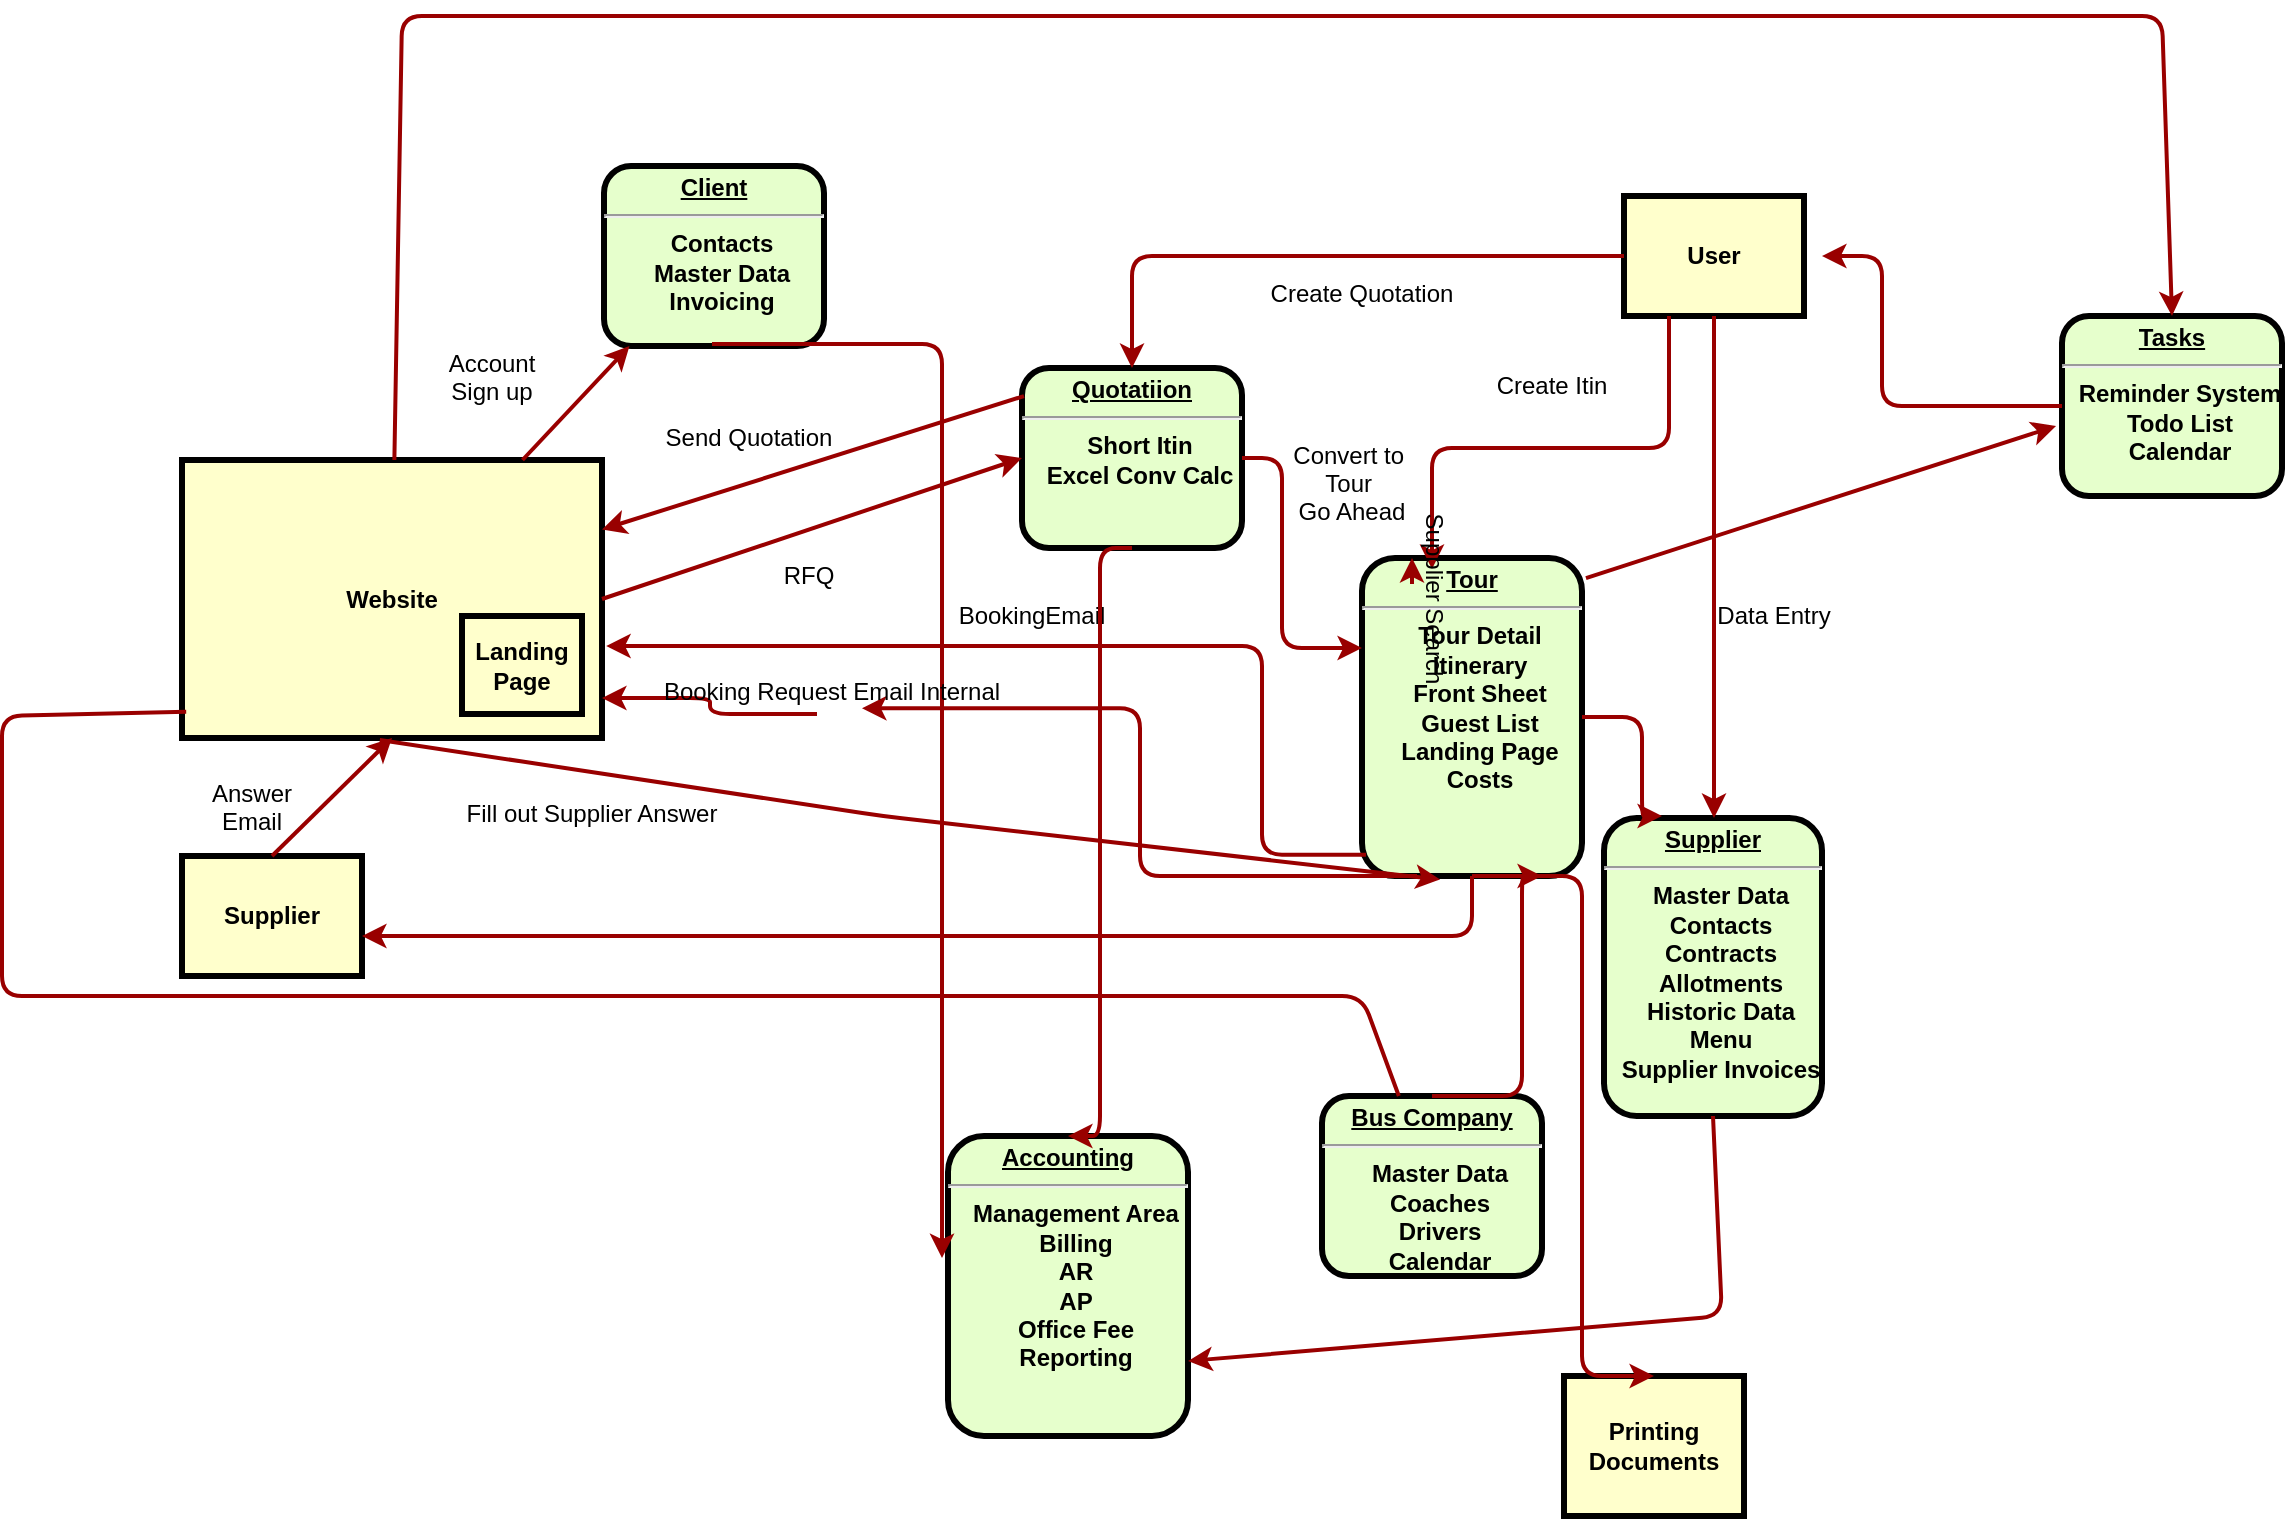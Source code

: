 <mxfile version="21.6.8" type="embed">
  <diagram name="Page-1" id="c7558073-3199-34d8-9f00-42111426c3f3">
    <mxGraphModel grid="1" page="1" gridSize="10" guides="1" tooltips="1" connect="1" arrows="1" fold="1" pageScale="1" pageWidth="826" pageHeight="1169" background="none" math="0" shadow="0">
      <root>
        <mxCell id="0" />
        <mxCell id="1" parent="0" />
        <mxCell id="2" value="&lt;p style=&quot;margin: 0px; margin-top: 4px; text-align: center; text-decoration: underline;&quot;&gt;&lt;strong&gt;Client&lt;br&gt;&lt;/strong&gt;&lt;/p&gt;&lt;hr&gt;&lt;p style=&quot;margin: 0px; margin-left: 8px;&quot;&gt;Contacts&lt;/p&gt;&lt;p style=&quot;margin: 0px; margin-left: 8px;&quot;&gt;Master Data&lt;br&gt;Invoicing&lt;/p&gt;" style="verticalAlign=middle;align=center;overflow=fill;fontSize=12;fontFamily=Helvetica;html=1;rounded=1;fontStyle=1;strokeWidth=3;fillColor=#E6FFCC" vertex="1" parent="1">
          <mxGeometry x="181" y="45" width="110" height="90" as="geometry" />
        </mxCell>
        <mxCell id="4" value="Website" style="whiteSpace=wrap;align=center;verticalAlign=middle;fontStyle=1;strokeWidth=3;fillColor=#FFFFCC" vertex="1" parent="1">
          <mxGeometry x="-30" y="192" width="210" height="139" as="geometry" />
        </mxCell>
        <mxCell id="6" value="&lt;p style=&quot;margin: 0px; margin-top: 4px; text-align: center; text-decoration: underline;&quot;&gt;&lt;strong&gt;Quotatiion&lt;br&gt;&lt;/strong&gt;&lt;/p&gt;&lt;hr&gt;&lt;p style=&quot;margin: 0px; margin-left: 8px;&quot;&gt;Short Itin&lt;/p&gt;&lt;p style=&quot;margin: 0px; margin-left: 8px;&quot;&gt;Excel Conv Calc&lt;/p&gt;&lt;p style=&quot;margin: 0px; margin-left: 8px;&quot;&gt;&lt;br&gt;&lt;/p&gt;" style="verticalAlign=middle;align=center;overflow=fill;fontSize=12;fontFamily=Helvetica;html=1;rounded=1;fontStyle=1;strokeWidth=3;fillColor=#E6FFCC" vertex="1" parent="1">
          <mxGeometry x="390" y="146" width="110" height="90" as="geometry" />
        </mxCell>
        <mxCell id="7" value="&lt;p style=&quot;margin: 0px; margin-top: 4px; text-align: center; text-decoration: underline;&quot;&gt;&lt;strong&gt;Supplier&lt;br&gt;&lt;/strong&gt;&lt;/p&gt;&lt;hr&gt;&lt;p style=&quot;margin: 0px; margin-left: 8px;&quot;&gt;Master Data&lt;/p&gt;&lt;p style=&quot;margin: 0px; margin-left: 8px;&quot;&gt;Contacts&lt;/p&gt;&lt;p style=&quot;margin: 0px; margin-left: 8px;&quot;&gt;Contracts&lt;/p&gt;&lt;p style=&quot;margin: 0px; margin-left: 8px;&quot;&gt;Allotments&lt;/p&gt;&lt;p style=&quot;margin: 0px; margin-left: 8px;&quot;&gt;Historic Data&lt;/p&gt;&lt;p style=&quot;margin: 0px; margin-left: 8px;&quot;&gt;Menu&lt;/p&gt;&lt;p style=&quot;margin: 0px; margin-left: 8px;&quot;&gt;Supplier Invoices&lt;/p&gt;" style="verticalAlign=middle;align=center;overflow=fill;fontSize=12;fontFamily=Helvetica;html=1;rounded=1;fontStyle=1;strokeWidth=3;fillColor=#E6FFCC" vertex="1" parent="1">
          <mxGeometry x="681" y="371" width="109" height="149" as="geometry" />
        </mxCell>
        <mxCell id="8" value="&lt;p style=&quot;margin: 0px; margin-top: 4px; text-align: center; text-decoration: underline;&quot;&gt;&lt;strong&gt;Tour&lt;/strong&gt;&lt;/p&gt;&lt;hr&gt;&lt;p style=&quot;margin: 0px; margin-left: 8px;&quot;&gt;Tour Detail&lt;/p&gt;&lt;p style=&quot;margin: 0px; margin-left: 8px;&quot;&gt;Itinerary&lt;/p&gt;&lt;p style=&quot;margin: 0px; margin-left: 8px;&quot;&gt;Front Sheet&lt;/p&gt;&lt;p style=&quot;margin: 0px; margin-left: 8px;&quot;&gt;Guest List&lt;/p&gt;&lt;p style=&quot;margin: 0px; margin-left: 8px;&quot;&gt;Landing Page&lt;/p&gt;&lt;p style=&quot;margin: 0px; margin-left: 8px;&quot;&gt;Costs&lt;/p&gt;" style="verticalAlign=middle;align=center;overflow=fill;fontSize=12;fontFamily=Helvetica;html=1;rounded=1;fontStyle=1;strokeWidth=3;fillColor=#E6FFCC" vertex="1" parent="1">
          <mxGeometry x="560" y="241" width="110" height="159" as="geometry" />
        </mxCell>
        <mxCell id="9" value="&lt;p style=&quot;margin: 0px; margin-top: 4px; text-align: center; text-decoration: underline;&quot;&gt;&lt;strong&gt;&lt;strong&gt;Bus Company&lt;/strong&gt;&lt;br&gt;&lt;/strong&gt;&lt;/p&gt;&lt;hr&gt;&lt;p style=&quot;margin: 0px; margin-left: 8px;&quot;&gt;Master Data&lt;/p&gt;&lt;p style=&quot;margin: 0px; margin-left: 8px;&quot;&gt;Coaches&lt;/p&gt;&lt;p style=&quot;margin: 0px; margin-left: 8px;&quot;&gt;Drivers&lt;/p&gt;&lt;p style=&quot;margin: 0px; margin-left: 8px;&quot;&gt;Calendar&lt;/p&gt;&lt;p style=&quot;margin: 0px; margin-left: 8px;&quot;&gt;&lt;br&gt;&lt;/p&gt;" style="verticalAlign=middle;align=center;overflow=fill;fontSize=12;fontFamily=Helvetica;html=1;rounded=1;fontStyle=1;strokeWidth=3;fillColor=#E6FFCC" vertex="1" parent="1">
          <mxGeometry x="540" y="510" width="110" height="90" as="geometry" />
        </mxCell>
        <mxCell id="10" value="&lt;p style=&quot;margin: 0px; margin-top: 4px; text-align: center; text-decoration: underline;&quot;&gt;Tasks&lt;/p&gt;&lt;hr&gt;&lt;p style=&quot;margin: 0px; margin-left: 8px;&quot;&gt;Reminder System&lt;/p&gt;&lt;p style=&quot;margin: 0px; margin-left: 8px;&quot;&gt;Todo List&lt;/p&gt;&lt;p style=&quot;margin: 0px; margin-left: 8px;&quot;&gt;Calendar&lt;/p&gt;" style="verticalAlign=middle;align=center;overflow=fill;fontSize=12;fontFamily=Helvetica;html=1;rounded=1;fontStyle=1;strokeWidth=3;fillColor=#E6FFCC" vertex="1" parent="1">
          <mxGeometry x="910.0" y="120" width="110" height="90" as="geometry" />
        </mxCell>
        <mxCell id="12" value="User" style="whiteSpace=wrap;align=center;verticalAlign=middle;fontStyle=1;strokeWidth=3;fillColor=#FFFFCC" vertex="1" parent="1">
          <mxGeometry x="691" y="60.0" width="90" height="60" as="geometry" />
        </mxCell>
        <mxCell id="14" value="Supplier" style="whiteSpace=wrap;align=center;verticalAlign=middle;fontStyle=1;strokeWidth=3;fillColor=#FFFFCC" vertex="1" parent="1">
          <mxGeometry x="-30.0" y="390.0" width="90" height="60" as="geometry" />
        </mxCell>
        <mxCell id="15" value="Printing&#xa;Documents" style="whiteSpace=wrap;align=center;verticalAlign=middle;fontStyle=1;strokeWidth=3;fillColor=#FFFFCC" vertex="1" parent="1">
          <mxGeometry x="661" y="650" width="90" height="70" as="geometry" />
        </mxCell>
        <mxCell id="37" value="" style="edgeStyle=none;noEdgeStyle=1;strokeColor=#990000;strokeWidth=2" edge="1" parent="1" source="4" target="2">
          <mxGeometry width="100" height="100" relative="1" as="geometry">
            <mxPoint x="280" y="190" as="sourcePoint" />
            <mxPoint x="380" y="90" as="targetPoint" />
          </mxGeometry>
        </mxCell>
        <mxCell id="11" value="&lt;p style=&quot;margin: 0px; margin-top: 4px; text-align: center; text-decoration: underline;&quot;&gt;&lt;strong&gt;Accounting&lt;/strong&gt;&lt;/p&gt;&lt;hr&gt;&lt;p style=&quot;margin: 0px; margin-left: 8px;&quot;&gt;Management Area&lt;/p&gt;&lt;p style=&quot;margin: 0px; margin-left: 8px;&quot;&gt;Billing&lt;/p&gt;&lt;p style=&quot;margin: 0px; margin-left: 8px;&quot;&gt;AR&lt;/p&gt;&lt;p style=&quot;margin: 0px; margin-left: 8px;&quot;&gt;AP&lt;/p&gt;&lt;p style=&quot;margin: 0px; margin-left: 8px;&quot;&gt;Office Fee&lt;/p&gt;&lt;p style=&quot;margin: 0px; margin-left: 8px;&quot;&gt;Reporting&lt;/p&gt;" style="verticalAlign=middle;align=center;overflow=fill;fontSize=12;fontFamily=Helvetica;html=1;rounded=1;fontStyle=1;strokeWidth=3;fillColor=#E6FFCC" vertex="1" parent="1">
          <mxGeometry x="353" y="530" width="120" height="150" as="geometry" />
        </mxCell>
        <mxCell id="51" value="" style="endArrow=none;noEdgeStyle=1;strokeColor=#990000;strokeWidth=2;entryX=0.01;entryY=0.906;entryDx=0;entryDy=0;entryPerimeter=0;" edge="1" parent="1" source="9" target="4">
          <mxGeometry relative="1" as="geometry">
            <mxPoint x="205.008" y="481" as="sourcePoint" />
            <mxPoint x="-120" y="270" as="targetPoint" />
            <Array as="points">
              <mxPoint x="560" y="460" />
              <mxPoint x="-120" y="460" />
              <mxPoint x="-120" y="320" />
            </Array>
          </mxGeometry>
        </mxCell>
        <mxCell id="54" value="RFQ" style="text;spacingTop=-5;align=center" vertex="1" parent="1">
          <mxGeometry x="268.5" y="241" width="30" height="20" as="geometry" />
        </mxCell>
        <mxCell id="61" value="Convert to &#xa;Tour &#xa;Go Ahead" style="text;spacingTop=-5;align=center" vertex="1" parent="1">
          <mxGeometry x="540.0" y="181.0" width="30" height="20" as="geometry" />
        </mxCell>
        <mxCell id="62" value="Create Quotation" style="text;spacingTop=-5;align=center" vertex="1" parent="1">
          <mxGeometry x="545.0" y="100.0" width="30" height="20" as="geometry" />
        </mxCell>
        <mxCell id="63" value="Create Itin" style="text;spacingTop=-5;align=center" vertex="1" parent="1">
          <mxGeometry x="640" y="146.0" width="30" height="20" as="geometry" />
        </mxCell>
        <mxCell id="64" value="Data Entry" style="text;spacingTop=-5;align=center" vertex="1" parent="1">
          <mxGeometry x="751.0" y="261.0" width="30" height="20" as="geometry" />
        </mxCell>
        <mxCell id="65" value="" style="edgeStyle=elbowEdgeStyle;elbow=horizontal;strokeColor=#990000;strokeWidth=2" edge="1" parent="1" source="12" target="6">
          <mxGeometry width="100" height="100" relative="1" as="geometry">
            <mxPoint x="360" y="80.0" as="sourcePoint" />
            <mxPoint x="260" y="180.0" as="targetPoint" />
            <Array as="points">
              <mxPoint x="445" y="140" />
            </Array>
          </mxGeometry>
        </mxCell>
        <mxCell id="66" value="" style="edgeStyle=elbowEdgeStyle;elbow=vertical;strokeColor=#990000;strokeWidth=2;exitX=0.25;exitY=1;exitDx=0;exitDy=0;" edge="1" parent="1" source="74" target="8">
          <mxGeometry width="100" height="100" relative="1" as="geometry">
            <mxPoint x="630" y="150" as="sourcePoint" />
            <mxPoint x="530" y="250" as="targetPoint" />
          </mxGeometry>
        </mxCell>
        <mxCell id="67" value="" style="edgeStyle=elbowEdgeStyle;elbow=horizontal;strokeColor=#990000;strokeWidth=2" edge="1" parent="1" source="12" target="7">
          <mxGeometry width="100" height="100" relative="1" as="geometry">
            <mxPoint x="760.0" y="260" as="sourcePoint" />
            <mxPoint x="660.0" y="360" as="targetPoint" />
          </mxGeometry>
        </mxCell>
        <mxCell id="69" value="" style="edgeStyle=segmentEdgeStyle;strokeColor=#990000;strokeWidth=2" edge="1" parent="1" source="6" target="8">
          <mxGeometry width="100" height="100" relative="1" as="geometry">
            <mxPoint x="340" y="360" as="sourcePoint" />
            <mxPoint x="440" y="260" as="targetPoint" />
            <Array as="points">
              <mxPoint x="520" y="191" />
              <mxPoint x="520" y="286" />
            </Array>
          </mxGeometry>
        </mxCell>
        <mxCell id="71" value="BookingEmail" style="text;spacingTop=-5;align=center" vertex="1" parent="1">
          <mxGeometry x="380" y="261" width="30" height="20" as="geometry" />
        </mxCell>
        <mxCell id="73" value="" style="edgeStyle=elbowEdgeStyle;elbow=vertical;strokeColor=#990000;strokeWidth=2;exitX=0.5;exitY=1;exitDx=0;exitDy=0;" edge="1" parent="1" source="8" target="14">
          <mxGeometry width="100" height="100" relative="1" as="geometry">
            <mxPoint x="460" y="500" as="sourcePoint" />
            <mxPoint x="290" y="320" as="targetPoint" />
            <Array as="points">
              <mxPoint x="650" y="430" />
            </Array>
          </mxGeometry>
        </mxCell>
        <mxCell id="81" value="" style="edgeStyle=elbowEdgeStyle;elbow=horizontal;exitX=0.5;exitY=0;strokeColor=#990000;strokeWidth=2;exitDx=0;exitDy=0;" edge="1" parent="1" source="9">
          <mxGeometry width="100" height="100" relative="1" as="geometry">
            <mxPoint x="420" y="730" as="sourcePoint" />
            <mxPoint x="650" y="400" as="targetPoint" />
            <Array as="points">
              <mxPoint x="640" y="470" />
            </Array>
          </mxGeometry>
        </mxCell>
        <mxCell id="85" value="" style="edgeStyle=elbowEdgeStyle;elbow=horizontal;strokeColor=#990000;strokeWidth=2" edge="1" parent="1" source="10">
          <mxGeometry width="100" height="100" relative="1" as="geometry">
            <mxPoint x="130.0" y="740" as="sourcePoint" />
            <mxPoint x="790" y="90" as="targetPoint" />
            <Array as="points">
              <mxPoint x="820" y="440" />
              <mxPoint x="244" y="630" />
            </Array>
          </mxGeometry>
        </mxCell>
        <mxCell id="89" value="" style="edgeStyle=elbowEdgeStyle;elbow=horizontal;strokeColor=#990000;strokeWidth=2;exitX=0.018;exitY=0.933;exitDx=0;exitDy=0;exitPerimeter=0;entryX=1.01;entryY=0.669;entryDx=0;entryDy=0;entryPerimeter=0;" edge="1" parent="1" source="8" target="4">
          <mxGeometry width="100" height="100" relative="1" as="geometry">
            <mxPoint x="60.0" y="510" as="sourcePoint" />
            <mxPoint x="410" y="320" as="targetPoint" />
            <Array as="points">
              <mxPoint x="510" y="360" />
              <mxPoint x="410" y="470" />
            </Array>
          </mxGeometry>
        </mxCell>
        <mxCell id="90" value="Fill out Supplier Answer" style="text;spacingTop=-5;align=center" vertex="1" parent="1">
          <mxGeometry x="160" y="360" width="30" height="20" as="geometry" />
        </mxCell>
        <mxCell id="94" value="Answer&#xa;Email" style="text;spacingTop=-5;align=center" vertex="1" parent="1">
          <mxGeometry x="-10.0" y="350.0" width="30" height="20" as="geometry" />
        </mxCell>
        <mxCell id="ZCCvzXT8LufeCQpDsohD-96" value="" style="edgeStyle=none;noEdgeStyle=1;strokeColor=#990000;strokeWidth=2;exitX=1;exitY=0.5;exitDx=0;exitDy=0;entryX=0;entryY=0.5;entryDx=0;entryDy=0;" edge="1" parent="1" source="4" target="6">
          <mxGeometry width="100" height="100" relative="1" as="geometry">
            <mxPoint x="130" y="100" as="sourcePoint" />
            <mxPoint x="191" y="100" as="targetPoint" />
          </mxGeometry>
        </mxCell>
        <mxCell id="ZCCvzXT8LufeCQpDsohD-98" value="Send Quotation" style="text;spacingTop=-5;align=center" vertex="1" parent="1">
          <mxGeometry x="238.5" y="172" width="30" height="20" as="geometry" />
        </mxCell>
        <mxCell id="ZCCvzXT8LufeCQpDsohD-102" value="" style="edgeStyle=elbowEdgeStyle;elbow=horizontal;strokeColor=#990000;strokeWidth=2;exitX=1;exitY=0.5;exitDx=0;exitDy=0;entryX=1;entryY=0.5;entryDx=0;entryDy=0;" edge="1" parent="1" source="8">
          <mxGeometry width="100" height="100" relative="1" as="geometry">
            <mxPoint x="500" y="305" as="sourcePoint" />
            <mxPoint x="710" y="370" as="targetPoint" />
            <Array as="points">
              <mxPoint x="700" y="320" />
            </Array>
          </mxGeometry>
        </mxCell>
        <mxCell id="ZCCvzXT8LufeCQpDsohD-104" value="Account&#xa;Sign up" style="text;spacingTop=-5;align=center" vertex="1" parent="1">
          <mxGeometry x="110" y="135" width="30" height="20" as="geometry" />
        </mxCell>
        <mxCell id="ZCCvzXT8LufeCQpDsohD-107" value="" style="edgeStyle=none;noEdgeStyle=1;strokeColor=#990000;strokeWidth=2;exitX=0.009;exitY=0.156;exitDx=0;exitDy=0;entryX=1;entryY=0.25;entryDx=0;entryDy=0;exitPerimeter=0;" edge="1" parent="1" source="6" target="4">
          <mxGeometry width="100" height="100" relative="1" as="geometry">
            <mxPoint x="388.5" y="170" as="sourcePoint" />
            <mxPoint x="178.5" y="241" as="targetPoint" />
          </mxGeometry>
        </mxCell>
        <mxCell id="ZCCvzXT8LufeCQpDsohD-109" value="" style="edgeStyle=elbowEdgeStyle;elbow=horizontal;strokeColor=#990000;strokeWidth=2;exitX=0.25;exitY=1;exitDx=0;exitDy=0;entryX=1;entryY=0.856;entryDx=0;entryDy=0;entryPerimeter=0;" edge="1" parent="1" source="91" target="4">
          <mxGeometry width="100" height="100" relative="1" as="geometry">
            <mxPoint x="-90" y="481" as="sourcePoint" />
            <mxPoint x="80" y="330" as="targetPoint" />
            <Array as="points" />
          </mxGeometry>
        </mxCell>
        <mxCell id="ZCCvzXT8LufeCQpDsohD-111" value="" style="edgeStyle=none;noEdgeStyle=1;strokeColor=#990000;strokeWidth=2;exitX=0.5;exitY=0;exitDx=0;exitDy=0;entryX=0.5;entryY=1;entryDx=0;entryDy=0;" edge="1" parent="1" source="14" target="4">
          <mxGeometry width="100" height="100" relative="1" as="geometry">
            <mxPoint x="6" y="387" as="sourcePoint" />
            <mxPoint x="60" y="330" as="targetPoint" />
          </mxGeometry>
        </mxCell>
        <mxCell id="ZCCvzXT8LufeCQpDsohD-114" value="" style="edgeStyle=none;noEdgeStyle=1;strokeColor=#990000;strokeWidth=2;exitX=0.471;exitY=1.007;exitDx=0;exitDy=0;exitPerimeter=0;entryX=0.355;entryY=1.011;entryDx=0;entryDy=0;entryPerimeter=0;" edge="1" parent="1" source="4" target="8">
          <mxGeometry width="100" height="100" relative="1" as="geometry">
            <mxPoint x="160" y="395.5" as="sourcePoint" />
            <mxPoint x="570" y="370" as="targetPoint" />
            <Array as="points">
              <mxPoint x="320" y="370" />
            </Array>
          </mxGeometry>
        </mxCell>
        <mxCell id="ZCCvzXT8LufeCQpDsohD-117" value="" style="edgeStyle=elbowEdgeStyle;elbow=horizontal;strokeColor=#990000;strokeWidth=2;exitX=0.5;exitY=1;exitDx=0;exitDy=0;entryX=0.5;entryY=0;entryDx=0;entryDy=0;" edge="1" parent="1" source="8" target="15">
          <mxGeometry width="100" height="100" relative="1" as="geometry">
            <mxPoint x="705.5" y="585" as="sourcePoint" />
            <mxPoint x="705.5" y="635" as="targetPoint" />
            <Array as="points">
              <mxPoint x="670" y="520" />
            </Array>
          </mxGeometry>
        </mxCell>
        <mxCell id="ZCCvzXT8LufeCQpDsohD-120" value="" style="edgeStyle=elbowEdgeStyle;elbow=horizontal;strokeColor=#990000;strokeWidth=2;exitX=0.5;exitY=1;exitDx=0;exitDy=0;entryX=0.5;entryY=0;entryDx=0;entryDy=0;" edge="1" parent="1" source="6" target="11">
          <mxGeometry width="100" height="100" relative="1" as="geometry">
            <mxPoint x="417" y="670" as="sourcePoint" />
            <mxPoint x="417" y="700" as="targetPoint" />
          </mxGeometry>
        </mxCell>
        <mxCell id="ZCCvzXT8LufeCQpDsohD-121" value="" style="edgeStyle=none;noEdgeStyle=1;strokeColor=#990000;strokeWidth=2;exitX=0.5;exitY=1;exitDx=0;exitDy=0;entryX=1;entryY=0.75;entryDx=0;entryDy=0;" edge="1" parent="1" source="7" target="11">
          <mxGeometry width="100" height="100" relative="1" as="geometry">
            <mxPoint x="741" y="593" as="sourcePoint" />
            <mxPoint x="736" y="630" as="targetPoint" />
            <Array as="points">
              <mxPoint x="740" y="620" />
            </Array>
          </mxGeometry>
        </mxCell>
        <mxCell id="ZCCvzXT8LufeCQpDsohD-122" value="Landing Page" style="whiteSpace=wrap;align=center;verticalAlign=middle;fontStyle=1;strokeWidth=3;fillColor=#FFFFCC" vertex="1" parent="1">
          <mxGeometry x="110" y="270" width="60" height="49" as="geometry" />
        </mxCell>
        <mxCell id="ZCCvzXT8LufeCQpDsohD-130" value="" style="edgeStyle=elbowEdgeStyle;elbow=horizontal;strokeColor=#990000;strokeWidth=2;exitX=0.5;exitY=1;exitDx=0;exitDy=0;entryX=-0.033;entryY=0.407;entryDx=0;entryDy=0;entryPerimeter=0;" edge="1" parent="1" target="11">
          <mxGeometry width="100" height="100" relative="1" as="geometry">
            <mxPoint x="235" y="134" as="sourcePoint" />
            <mxPoint x="430" y="360" as="targetPoint" />
            <Array as="points">
              <mxPoint x="350" y="260" />
            </Array>
          </mxGeometry>
        </mxCell>
        <mxCell id="ZCCvzXT8LufeCQpDsohD-132" value="" style="edgeStyle=none;noEdgeStyle=1;strokeColor=#990000;strokeWidth=2;exitX=1.018;exitY=0.063;exitDx=0;exitDy=0;entryX=-0.027;entryY=0.611;entryDx=0;entryDy=0;exitPerimeter=0;entryPerimeter=0;" edge="1" parent="1" source="8" target="10">
          <mxGeometry width="100" height="100" relative="1" as="geometry">
            <mxPoint x="680" y="252" as="sourcePoint" />
            <mxPoint x="890" y="181" as="targetPoint" />
          </mxGeometry>
        </mxCell>
        <mxCell id="ZCCvzXT8LufeCQpDsohD-133" value="" style="edgeStyle=none;noEdgeStyle=1;strokeColor=#990000;strokeWidth=2;entryX=0.5;entryY=0;entryDx=0;entryDy=0;" edge="1" parent="1" source="4" target="10">
          <mxGeometry width="100" height="100" relative="1" as="geometry">
            <mxPoint x="50" y="190" as="sourcePoint" />
            <mxPoint x="1040" y="-30" as="targetPoint" />
            <Array as="points">
              <mxPoint x="80" y="-30" />
              <mxPoint x="960" y="-30" />
            </Array>
          </mxGeometry>
        </mxCell>
        <mxCell id="bMh6jVA8J-E2k2kPMqCz-94" value="" style="edgeStyle=elbowEdgeStyle;elbow=horizontal;strokeColor=#990000;strokeWidth=2;exitX=0.25;exitY=1;exitDx=0;exitDy=0;entryX=1;entryY=0.856;entryDx=0;entryDy=0;entryPerimeter=0;" edge="1" parent="1" source="8" target="91">
          <mxGeometry width="100" height="100" relative="1" as="geometry">
            <mxPoint x="588" y="400" as="sourcePoint" />
            <mxPoint x="180" y="311" as="targetPoint" />
            <Array as="points" />
          </mxGeometry>
        </mxCell>
        <mxCell id="91" value="Booking Request Email Internal" style="text;spacingTop=-5;align=center" vertex="1" parent="1">
          <mxGeometry x="280" y="299.0" width="30" height="20" as="geometry" />
        </mxCell>
        <mxCell id="bMh6jVA8J-E2k2kPMqCz-95" value="" style="edgeStyle=elbowEdgeStyle;elbow=vertical;strokeColor=#990000;strokeWidth=2;exitX=0.25;exitY=1;exitDx=0;exitDy=0;" edge="1" parent="1" source="12" target="74">
          <mxGeometry width="100" height="100" relative="1" as="geometry">
            <mxPoint x="714" y="120" as="sourcePoint" />
            <mxPoint x="615" y="241" as="targetPoint" />
          </mxGeometry>
        </mxCell>
        <mxCell id="74" value="Supplier Search" style="text;spacingTop=-5;align=center;rotation=90;" vertex="1" parent="1">
          <mxGeometry x="580" y="251.5" width="30" height="20" as="geometry" />
        </mxCell>
      </root>
    </mxGraphModel>
  </diagram>
</mxfile>
